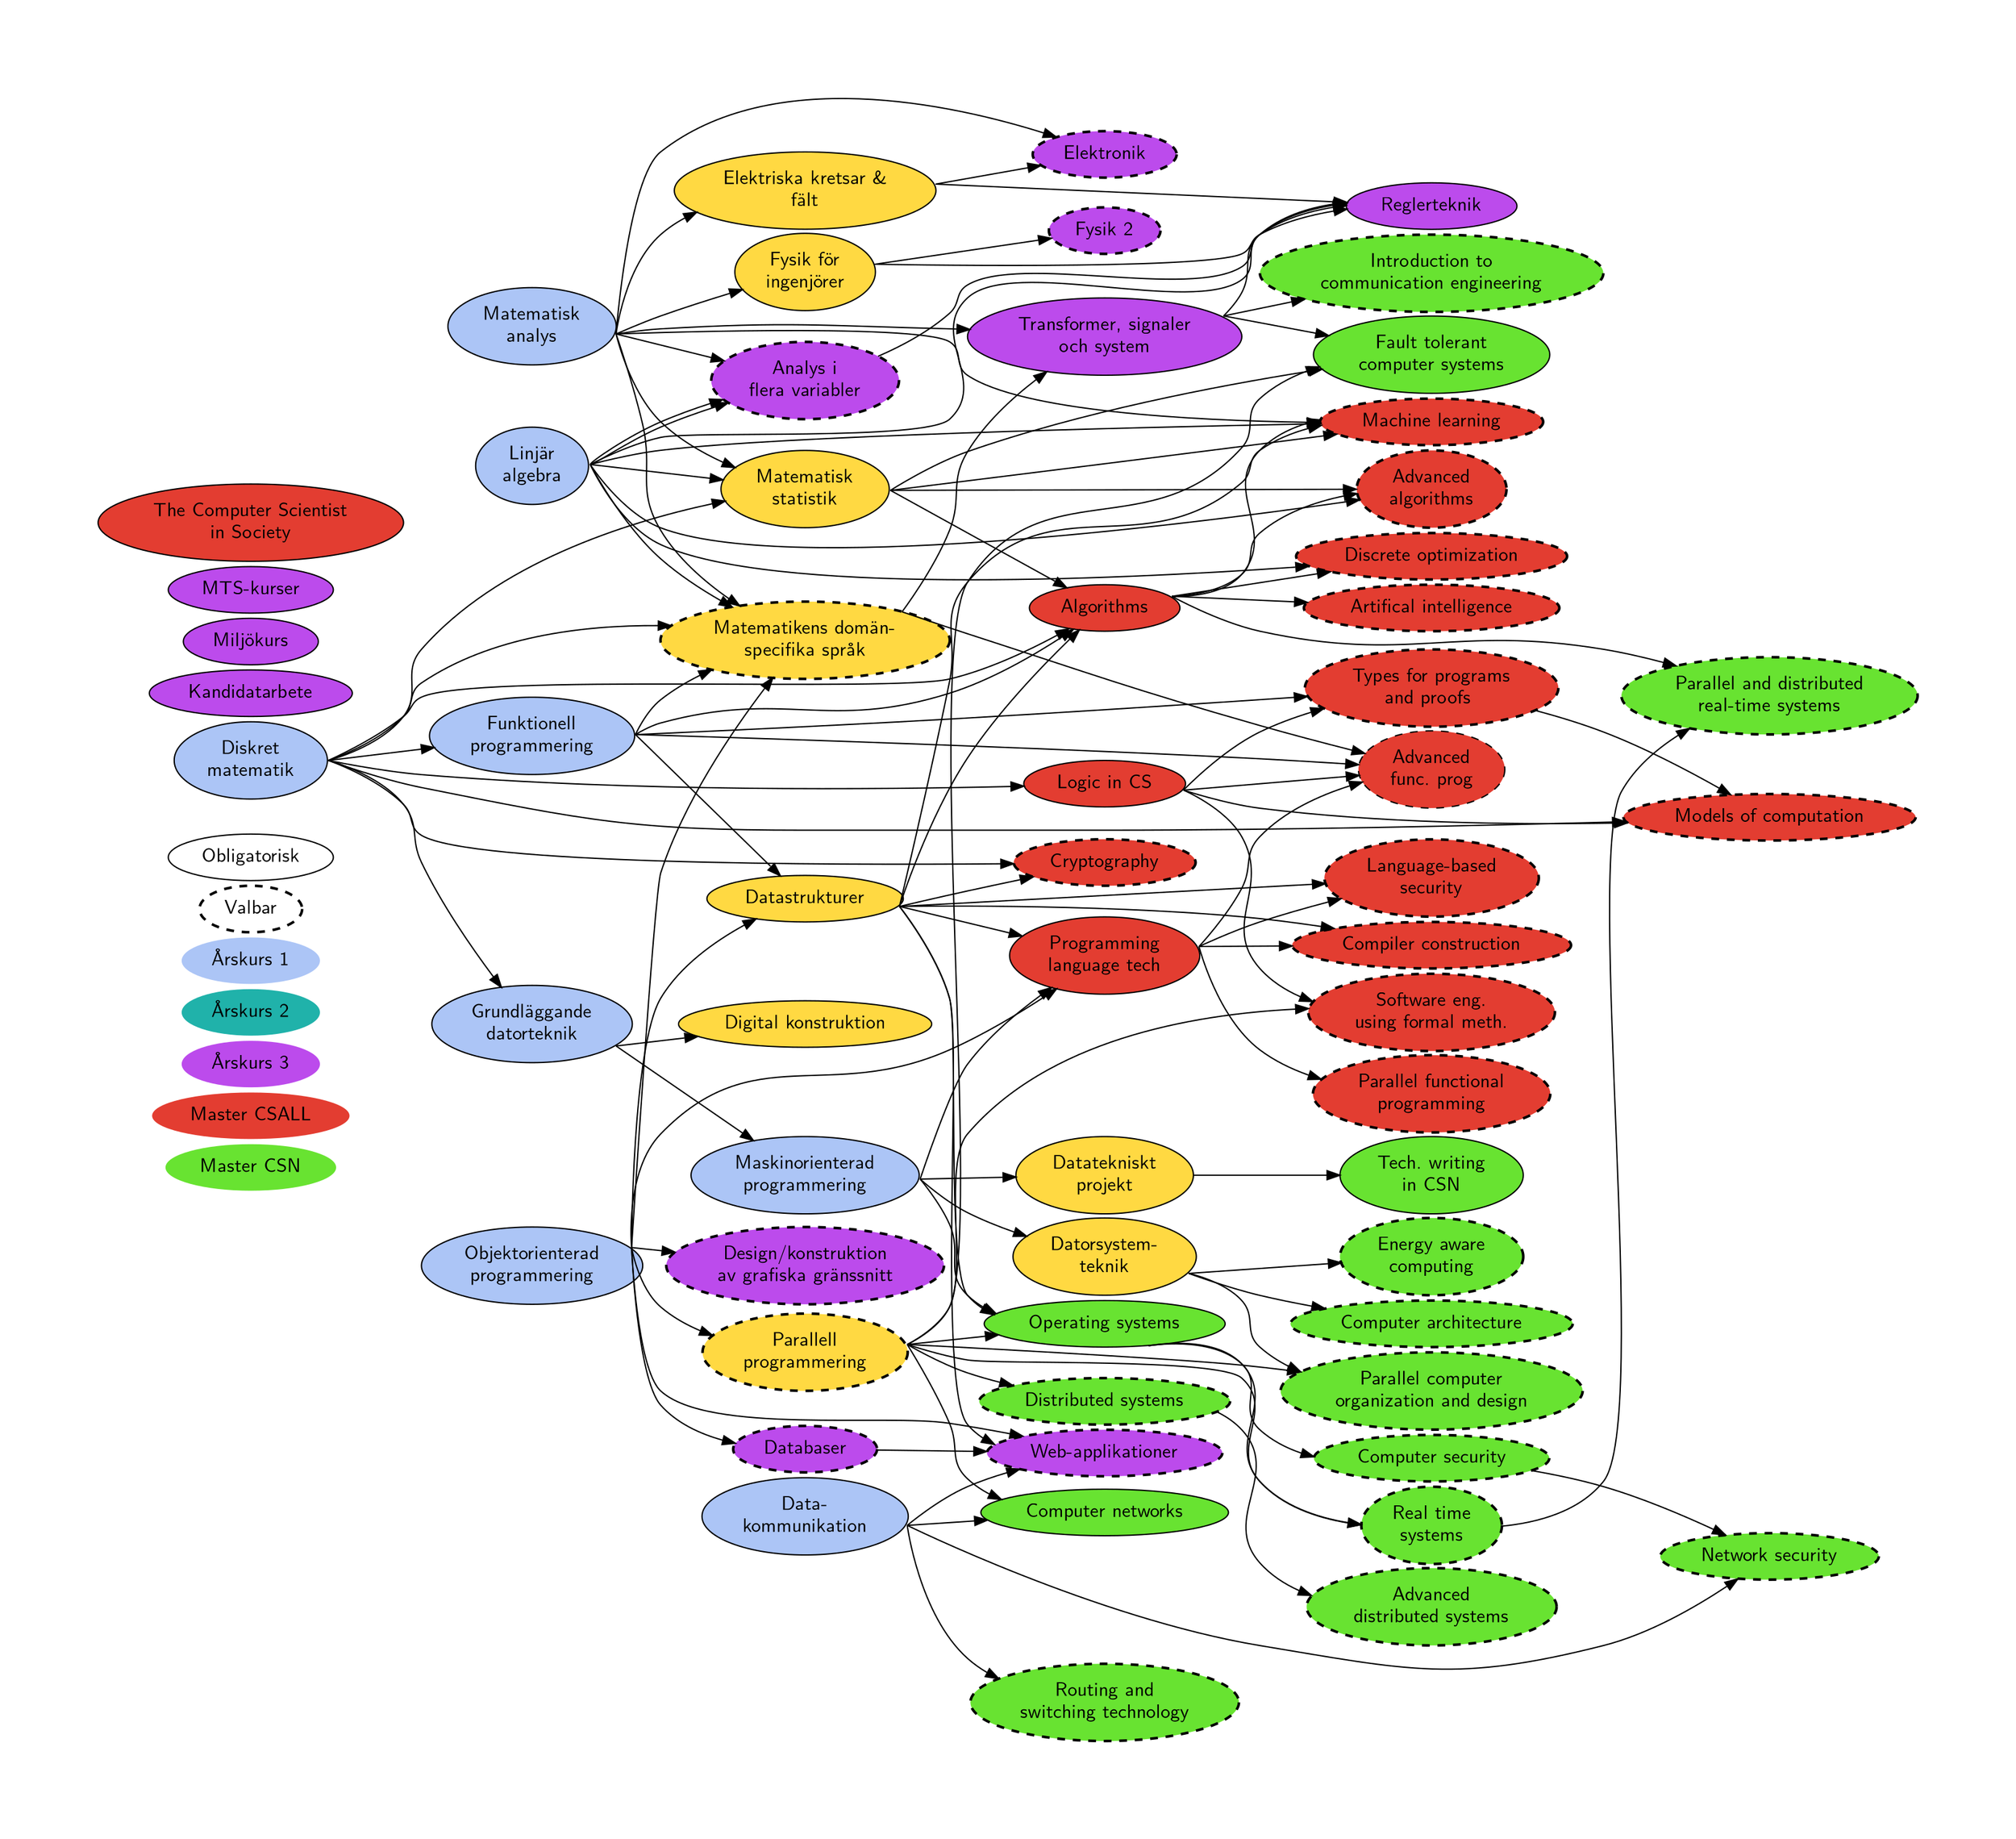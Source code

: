 digraph {

    //nodesep=1
    //concentrate=true;
    //[tailport=n];
    constraint=true;

        ratio=fill
        graph[margin="1,1"]
        ranksep = 1
        rankdir = LR
        //graph [layout = twopi]

        edge[sametail=t1];
        //node [headport=sw];
        nodesep=0.05
        ranksep = 0.2
        fixedsize=true
        //K=10
        //[splines=ortho, overlap = false];
        //graph [splines="ortho", nodesep = "0.01", overlap = prism];
        //overlap=prism;
        //arrowsize=10.0
        //splines=true
        node [fontname="Latin Modern Sans", fontsize=15]
        fontname="Latin Modern Sans"

        node [style="solid,filled"]
        //edge[penwidth=1.5];

        subgraph Legend {
        ordering=out

          //tailport=se
            node [pin=true]
            label = "Teckenförklaring"
            style=tapered;
            penwidth=0;
            color=lightgrey;
            DM2 [fillcolor = "#68E331", label="Master CSN", penwidth=0, pos="1,2!", pin=true]
            DM1 [fillcolor = "#E33D31", label="Master CSALL", penwidth=0]
            D3 [fillcolor = "#BC4BEC", label="Årskurs 3", penwidth=0]
            D2 [fillcolor = "#20B2AA", label="Årskurs 2", penwidth=0]
            D1 [fillcolor = "#ACC5F6", label="Årskurs 1", penwidth=0]

            Valbar [style="dashed", penwidth=2]
            Obligatorisk [style="solid"]
        }

        subgraph Fulhack {
            node[shape=none, width=1, height=0, label="",  style=invis];
            edge[dir=none, style=invis];
            L1 ->L1
        }


        subgraph TKDAT1 {
          //concentrate=true;
            label = "TKDAT-1"
                // rank = same

                node [fillcolor="#ACC5F6"]
                haskell  [label = "Funktionell\nprogrammering"]
                diskmat  [label = "Diskret\nmatematik"]
                linalg   [label = "Linjär\nalgebra"]
                digodat  [label = "Grundläggande\ndatorteknik"]
                analys   [label = "Matematisk\nanalys"]
                mop      [label = "Maskinorienterad\nprogrammering"]
                datakom  [label = "Data-\nkommunikation"]
                oop      [label = "Objektorienterad\nprogrammering"]
        }
        //edge[sametail=t1,samehead=h1]
            diskmat -> digodat
            diskmat -> haskell
            digodat -> mop

            subgraph TKDAT2 {
            //edge[samehead=h2, sametail=t2];
            //edge[sametail=t2];
            tailport=se
                label = "TKDAT-2"
                    // rank = same
                    node [fillcolor="#FFD942"]
                    matstat  [label = "Matematisk\nstatistik"]
                    dtekproj [label = "Datatekniskt\nprojekt"]
                    fysik    [label = "Fysik för\ningenjörer"]
                    dstrukt  [label = "Datastrukturer"]
                    syntes   [label = "Digital konstruktion"]
                    el       [label = "Elektriska kretsar &\nfält"]
                    subgraph {
                        node [style="dashed, filled", penwidth=2]
                        matdom     [label = "Matematikens domän-\nspecifika språk"]
                        concurrent [label = "Parallell\nprogrammering"]
                    }
                    dst      [ label = "Datorsystem-\nteknik"]
            }
            mop -> dtekproj
            haskell -> dstrukt
            oop -> dstrukt
            oop -> concurrent
            digodat -> syntes
            mop -> dst
            analys -> fysik
            linalg -> matstat
            analys -> matstat
            //edge[sametail=t2,samehead=h2];
            diskmat -> matstat
            analys -> el
            haskell -> matdom
            oop -> matdom
            diskmat -> matdom
            linalg -> matdom
            analys -> matdom

            subgraph TKDAT3 {
                label = "TKDAT-3"
                    // rank = same
                    node [fillcolor = "#BC4BEC"]
                    tss      [label = "Transformer, signaler\noch system"]
                    regler   [label = "Reglerteknik"]
                    kandidat [label = "Kandidatarbete"]
                    barsaft  [label = "Miljökurs"]
                    mts      [label = "MTS-kurser"]
                    subgraph {
                        node [style="dashed, filled", penwidth=2]
                        elektronik [label="Elektronik"]
                        databas    [label="Databaser"]
                        flervar    [label = "Analys i\nflera variabler"]
                        //digkonstr  [label = "Digital-\nkonstruktion, projektkurs"]
                        fysik2     [label = "Fysik 2"]
                        web        [label = "Web-applikationer"]
                        deskonstr  [label = "Design/konstruktion\nav grafiska gränssnitt"]
                    }
            }
            //edge[sametail=t2,samehead=h2]
        analys -> elektronik
            el -> elektronik
            tss -> regler
            analys -> tss
            fysik -> regler
            el -> regler
            linalg -> flervar
            linalg -> regler
            oop -> databas
            matdom -> tss
            matdom -> advFunc
            fysik -> fysik2
            oop -> deskonstr
            oop -> web
            databas -> web
            datakom -> web
            dstrukt -> web

            subgraph CSALL {

                label = "CSALL"
                    // rank = same
                    node [fillcolor="#E33D31"]
                    prolang    [label = "Programming\nlanguage tech"]
                    algoritmer [label = "Algorithms"]
                    logik      [label = "Logic in CS"]
                    cscience   [label = "The Computer Scientist\nin Society"]

                    // Valbara
                    subgraph {
                        node [style="dashed, filled", penwidth=2]
                        advAlg   [label = "Advanced\nalgorithms"]
                        discopt  [label = "Discrete optimization"]
                        ml       [label = "Machine learning"]
                        ai       [label = "Artifical intelligence"]
                        models   [label = "Models of computation"]
                        types    [label = "Types for programs\nand proofs "]
                        softEng  [label = "Software eng.\nusing formal meth."]
                        compilerConst [label="Compiler construction"]
                        advFunc  [label = "Advanced\nfunc. prog",fillcolor="#E33D31", style="dashed, filled"]
                        paraFunc [label = "Parallel functional\nprogramming"]
                        crypto   [label = "Cryptography"]
                        langsecurity [label = "Language-based\nsecurity"]
                    }
            }

            //edge[sametail=t3,samehead=h3]
            algoritmer -> advAlg
            matstat -> advAlg
            //edge[sametail=t3,samehead=h1]
            linalg -> advAlg
            //edge[sametail=t1,samehead=h1]
            mop -> prolang
            dstrukt -> prolang
            algoritmer -> ml
            prolang -> paraFunc
            //edge[sametail=t4,samehead=h1];
            diskmat -> models
            //edge[sametail=t1,samehead=h1];
            logik -> models
            //edge[sametail=t6,samehead=h6]
            diskmat -> crypto
            dstrukt -> crypto
            oop -> prolang
            //edge[sametail=t2,samehead=h1]
            haskell -> types
            //edge[sametail=t1,samehead=h1]
            logik -> types
            types -> models
            algoritmer -> discopt
            //edge[sametail=t2,samehead=h1];
            linalg -> discopt
            //edge[sametail=t1,samehead=h1];

            //edge[sametail=t2,samehead=h1];
            concurrent -> softEng
            //edge[sametail=t1,samehead=h1];
            dstrukt -> ml
            logik -> softEng
            //edge[sametail=t3,samehead=h1]
            diskmat -> logik  [minlen = 3]
            //edge[sametail=t1,samehead=h1];
            analys -> ml
            //edge[sametail=t3,samehead=h1]
            matstat -> ml
            //edge[sametail=t1,samehead=h1]
            linalg -> ml
            haskell -> advFunc
            prolang -> advFunc
            logik -> advFunc
            algoritmer -> ai
            dstrukt -> compilerConst
            prolang -> langsecurity
            //edge[sametail=t3,samehead=h1];
            dstrukt -> langsecurity
            //edge[sametail=t1,samehead=h1];
            prolang -> compilerConst

            subgraph CSN {
                node [fillcolor="#68E331"]
                computerNetworks [label="Computer networks"]
                oS [label="Operating systems"]
                ftcs [label="Fault tolerant\ncomputer systems"]
                techwrite [label = "Tech. writing\nin CSN"]

                // Valbara
                subgraph {
                    node [style="dashed, filled", penwidth=2]
                    advDistSys [label="Advanced\ndistributed systems"]
                    networkSecurity [label="Network security"]
                    computerSecurity [label="Computer security"]
                    rts [label="Real time\nsystems"]
                    parallelOrganization [label="Parallel computer\norganization and design"]
                    parallelRTS [label="Parallel and distributed\nreal-time systems"]
                    distSys [label="Distributed systems"]
                    energyComp [label="Energy aware\ncomputing"]
                    routerSwitch [label="Routing and\nswitching technology"]
                    commEng [label="Introduction to\ncommunication engineering"]
                    compArch [label="Computer architecture"]
                }
            }
            dtekproj -> techwrite
                dst -> compArch
                tss -> commEng
                datakom -> routerSwitch
                dst -> energyComp
                matstat -> ftcs
                tss -> ftcs
                concurrent -> ftcs
                concurrent -> distSys
                distSys -> advDistSys
                datakom -> networkSecurity
                datakom -> computerNetworks
                concurrent -> computerNetworks
                dstrukt -> oS
                mop -> oS
                concurrent -> oS
                oS -> computerSecurity
                oS -> rts
                concurrent -> rts
                rts -> parallelRTS
                algoritmer -> parallelRTS
                computerSecurity -> networkSecurity
                concurrent -> parallelOrganization
                dst -> parallelOrganization


                //syntes -> digkonstr
                linalg -> flervar
                analys -> flervar
                flervar -> regler
                dstrukt -> algoritmer
                haskell -> algoritmer
                //edge[sametail=t2,samehead=h1];
                diskmat -> algoritmer
                //edge[sametail=t1,samehead=h1];
                matstat -> algoritmer

//                lolnode [label="", image="sndlogo.svg"]


}
